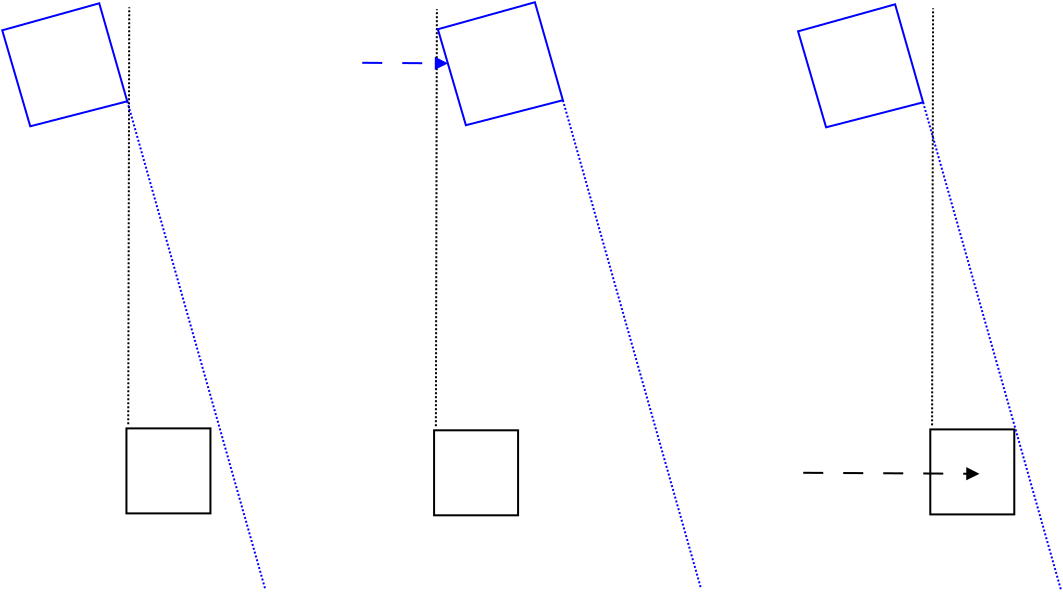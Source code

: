 <?xml version="1.0" encoding="UTF-8"?>
<dia:diagram xmlns:dia="http://www.lysator.liu.se/~alla/dia/">
  <dia:layer name="Hintergrund" visible="true" active="true">
    <dia:object type="Standard - Box" version="0" id="O0">
      <dia:attribute name="obj_pos">
        <dia:point val="-45.34,5.905"/>
      </dia:attribute>
      <dia:attribute name="obj_bb">
        <dia:rectangle val="-45.39,5.855;-41.09,10.205"/>
      </dia:attribute>
      <dia:attribute name="elem_corner">
        <dia:point val="-45.34,5.905"/>
      </dia:attribute>
      <dia:attribute name="elem_width">
        <dia:real val="4.2"/>
      </dia:attribute>
      <dia:attribute name="elem_height">
        <dia:real val="4.25"/>
      </dia:attribute>
      <dia:attribute name="border_width">
        <dia:real val="0.1"/>
      </dia:attribute>
      <dia:attribute name="show_background">
        <dia:boolean val="false"/>
      </dia:attribute>
    </dia:object>
    <dia:object type="Standard - Line" version="0" id="O1">
      <dia:attribute name="obj_pos">
        <dia:point val="-45.25,5.7"/>
      </dia:attribute>
      <dia:attribute name="obj_bb">
        <dia:rectangle val="-45.3,-15.2;-45.15,5.75"/>
      </dia:attribute>
      <dia:attribute name="conn_endpoints">
        <dia:point val="-45.25,5.7"/>
        <dia:point val="-45.2,-15.15"/>
      </dia:attribute>
      <dia:attribute name="numcp">
        <dia:int val="1"/>
      </dia:attribute>
      <dia:attribute name="line_style">
        <dia:enum val="4"/>
      </dia:attribute>
    </dia:object>
    <dia:object type="Standard - Polygon" version="0" id="O2">
      <dia:attribute name="obj_pos">
        <dia:point val="-51.55,-14"/>
      </dia:attribute>
      <dia:attribute name="obj_bb">
        <dia:rectangle val="-51.612,-15.412;-45.238,-9.139"/>
      </dia:attribute>
      <dia:attribute name="poly_points">
        <dia:point val="-51.55,-14"/>
        <dia:point val="-46.7,-15.35"/>
        <dia:point val="-45.3,-10.45"/>
        <dia:point val="-50.15,-9.2"/>
      </dia:attribute>
      <dia:attribute name="line_color">
        <dia:color val="#0000ff"/>
      </dia:attribute>
      <dia:attribute name="line_width">
        <dia:real val="0.1"/>
      </dia:attribute>
      <dia:attribute name="inner_color">
        <dia:color val="#0000ff"/>
      </dia:attribute>
      <dia:attribute name="show_background">
        <dia:boolean val="false"/>
      </dia:attribute>
    </dia:object>
    <dia:object type="Standard - Line" version="0" id="O3">
      <dia:attribute name="obj_pos">
        <dia:point val="-45.3,-10.45"/>
      </dia:attribute>
      <dia:attribute name="obj_bb">
        <dia:rectangle val="-45.362,-10.512;-38.338,14.012"/>
      </dia:attribute>
      <dia:attribute name="conn_endpoints">
        <dia:point val="-45.3,-10.45"/>
        <dia:point val="-38.4,13.95"/>
      </dia:attribute>
      <dia:attribute name="numcp">
        <dia:int val="1"/>
      </dia:attribute>
      <dia:attribute name="line_color">
        <dia:color val="#0000ff"/>
      </dia:attribute>
      <dia:attribute name="line_style">
        <dia:enum val="4"/>
      </dia:attribute>
      <dia:connections>
        <dia:connection handle="0" to="O2" connection="4"/>
      </dia:connections>
    </dia:object>
    <dia:object type="Standard - Box" version="0" id="O4">
      <dia:attribute name="obj_pos">
        <dia:point val="-29.958,6.001"/>
      </dia:attribute>
      <dia:attribute name="obj_bb">
        <dia:rectangle val="-30.008,5.951;-25.708,10.302"/>
      </dia:attribute>
      <dia:attribute name="elem_corner">
        <dia:point val="-29.958,6.001"/>
      </dia:attribute>
      <dia:attribute name="elem_width">
        <dia:real val="4.2"/>
      </dia:attribute>
      <dia:attribute name="elem_height">
        <dia:real val="4.25"/>
      </dia:attribute>
      <dia:attribute name="border_width">
        <dia:real val="0.1"/>
      </dia:attribute>
      <dia:attribute name="show_background">
        <dia:boolean val="false"/>
      </dia:attribute>
    </dia:object>
    <dia:object type="Standard - Line" version="0" id="O5">
      <dia:attribute name="obj_pos">
        <dia:point val="-29.868,5.796"/>
      </dia:attribute>
      <dia:attribute name="obj_bb">
        <dia:rectangle val="-29.918,-15.104;-29.768,5.847"/>
      </dia:attribute>
      <dia:attribute name="conn_endpoints">
        <dia:point val="-29.868,5.796"/>
        <dia:point val="-29.818,-15.053"/>
      </dia:attribute>
      <dia:attribute name="numcp">
        <dia:int val="1"/>
      </dia:attribute>
      <dia:attribute name="line_style">
        <dia:enum val="4"/>
      </dia:attribute>
    </dia:object>
    <dia:object type="Standard - Polygon" version="0" id="O6">
      <dia:attribute name="obj_pos">
        <dia:point val="-29.768,-14.053"/>
      </dia:attribute>
      <dia:attribute name="obj_bb">
        <dia:rectangle val="-29.83,-15.465;-23.456,-9.193"/>
      </dia:attribute>
      <dia:attribute name="poly_points">
        <dia:point val="-29.768,-14.053"/>
        <dia:point val="-24.918,-15.403"/>
        <dia:point val="-23.518,-10.504"/>
        <dia:point val="-28.368,-9.254"/>
      </dia:attribute>
      <dia:attribute name="line_color">
        <dia:color val="#0000ff"/>
      </dia:attribute>
      <dia:attribute name="line_width">
        <dia:real val="0.1"/>
      </dia:attribute>
      <dia:attribute name="inner_color">
        <dia:color val="#0000ff"/>
      </dia:attribute>
      <dia:attribute name="show_background">
        <dia:boolean val="false"/>
      </dia:attribute>
    </dia:object>
    <dia:object type="Standard - Line" version="0" id="O7">
      <dia:attribute name="obj_pos">
        <dia:point val="-23.518,-10.504"/>
      </dia:attribute>
      <dia:attribute name="obj_bb">
        <dia:rectangle val="-23.579,-10.565;-16.556,13.958"/>
      </dia:attribute>
      <dia:attribute name="conn_endpoints">
        <dia:point val="-23.518,-10.504"/>
        <dia:point val="-16.618,13.896"/>
      </dia:attribute>
      <dia:attribute name="numcp">
        <dia:int val="1"/>
      </dia:attribute>
      <dia:attribute name="line_color">
        <dia:color val="#0000ff"/>
      </dia:attribute>
      <dia:attribute name="line_style">
        <dia:enum val="4"/>
      </dia:attribute>
      <dia:connections>
        <dia:connection handle="0" to="O6" connection="4"/>
      </dia:connections>
    </dia:object>
    <dia:object type="Standard - Box" version="0" id="O8">
      <dia:attribute name="obj_pos">
        <dia:point val="-5.148,5.956"/>
      </dia:attribute>
      <dia:attribute name="obj_bb">
        <dia:rectangle val="-5.198,5.906;-0.898,10.257"/>
      </dia:attribute>
      <dia:attribute name="elem_corner">
        <dia:point val="-5.148,5.956"/>
      </dia:attribute>
      <dia:attribute name="elem_width">
        <dia:real val="4.2"/>
      </dia:attribute>
      <dia:attribute name="elem_height">
        <dia:real val="4.25"/>
      </dia:attribute>
      <dia:attribute name="border_width">
        <dia:real val="0.1"/>
      </dia:attribute>
      <dia:attribute name="show_background">
        <dia:boolean val="false"/>
      </dia:attribute>
    </dia:object>
    <dia:object type="Standard - Line" version="0" id="O9">
      <dia:attribute name="obj_pos">
        <dia:point val="-5.058,5.751"/>
      </dia:attribute>
      <dia:attribute name="obj_bb">
        <dia:rectangle val="-5.108,-15.149;-4.958,5.802"/>
      </dia:attribute>
      <dia:attribute name="conn_endpoints">
        <dia:point val="-5.058,5.751"/>
        <dia:point val="-5.008,-15.098"/>
      </dia:attribute>
      <dia:attribute name="numcp">
        <dia:int val="1"/>
      </dia:attribute>
      <dia:attribute name="line_style">
        <dia:enum val="4"/>
      </dia:attribute>
    </dia:object>
    <dia:object type="Standard - Polygon" version="0" id="O10">
      <dia:attribute name="obj_pos">
        <dia:point val="-11.758,-13.948"/>
      </dia:attribute>
      <dia:attribute name="obj_bb">
        <dia:rectangle val="-11.82,-15.36;-5.446,-9.088"/>
      </dia:attribute>
      <dia:attribute name="poly_points">
        <dia:point val="-11.758,-13.948"/>
        <dia:point val="-6.908,-15.299"/>
        <dia:point val="-5.508,-10.399"/>
        <dia:point val="-10.358,-9.149"/>
      </dia:attribute>
      <dia:attribute name="line_color">
        <dia:color val="#0000ff"/>
      </dia:attribute>
      <dia:attribute name="line_width">
        <dia:real val="0.1"/>
      </dia:attribute>
      <dia:attribute name="inner_color">
        <dia:color val="#0000ff"/>
      </dia:attribute>
      <dia:attribute name="show_background">
        <dia:boolean val="false"/>
      </dia:attribute>
    </dia:object>
    <dia:object type="Standard - Line" version="0" id="O11">
      <dia:attribute name="obj_pos">
        <dia:point val="-5.508,-10.399"/>
      </dia:attribute>
      <dia:attribute name="obj_bb">
        <dia:rectangle val="-5.57,-10.46;1.454,14.063"/>
      </dia:attribute>
      <dia:attribute name="conn_endpoints">
        <dia:point val="-5.508,-10.399"/>
        <dia:point val="1.392,14.002"/>
      </dia:attribute>
      <dia:attribute name="numcp">
        <dia:int val="1"/>
      </dia:attribute>
      <dia:attribute name="line_color">
        <dia:color val="#0000ff"/>
      </dia:attribute>
      <dia:attribute name="line_style">
        <dia:enum val="4"/>
      </dia:attribute>
      <dia:connections>
        <dia:connection handle="0" to="O10" connection="4"/>
      </dia:connections>
    </dia:object>
    <dia:object type="Standard - Line" version="0" id="O12">
      <dia:attribute name="obj_pos">
        <dia:point val="-33.55,-12.375"/>
      </dia:attribute>
      <dia:attribute name="obj_bb">
        <dia:rectangle val="-33.6,-12.663;-26.531,-12.001"/>
      </dia:attribute>
      <dia:attribute name="conn_endpoints">
        <dia:point val="-33.55,-12.375"/>
        <dia:point val="-26.643,-12.329"/>
      </dia:attribute>
      <dia:attribute name="numcp">
        <dia:int val="1"/>
      </dia:attribute>
      <dia:attribute name="line_color">
        <dia:color val="#0000ff"/>
      </dia:attribute>
      <dia:attribute name="line_style">
        <dia:enum val="1"/>
      </dia:attribute>
      <dia:attribute name="end_arrow">
        <dia:enum val="3"/>
      </dia:attribute>
      <dia:attribute name="end_arrow_length">
        <dia:real val="0.5"/>
      </dia:attribute>
      <dia:attribute name="end_arrow_width">
        <dia:real val="0.5"/>
      </dia:attribute>
      <dia:connections>
        <dia:connection handle="1" to="O6" connection="8"/>
      </dia:connections>
    </dia:object>
    <dia:object type="Standard - Line" version="0" id="O13">
      <dia:attribute name="obj_pos">
        <dia:point val="-11.5,8.125"/>
      </dia:attribute>
      <dia:attribute name="obj_bb">
        <dia:rectangle val="-11.55,7.841;-2.638,8.503"/>
      </dia:attribute>
      <dia:attribute name="conn_endpoints">
        <dia:point val="-11.5,8.125"/>
        <dia:point val="-2.75,8.175"/>
      </dia:attribute>
      <dia:attribute name="numcp">
        <dia:int val="1"/>
      </dia:attribute>
      <dia:attribute name="line_style">
        <dia:enum val="1"/>
      </dia:attribute>
      <dia:attribute name="end_arrow">
        <dia:enum val="3"/>
      </dia:attribute>
      <dia:attribute name="end_arrow_length">
        <dia:real val="0.5"/>
      </dia:attribute>
      <dia:attribute name="end_arrow_width">
        <dia:real val="0.5"/>
      </dia:attribute>
    </dia:object>
  </dia:layer>
</dia:diagram>
